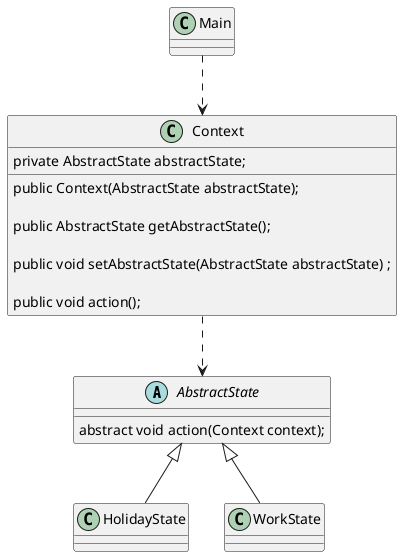 @startuml
abstract class AbstractState {
    abstract void action(Context context);
}
class HolidayState extends AbstractState{
}
class WorkState extends AbstractState{

}
class Context {
    private AbstractState abstractState;

    public Context(AbstractState abstractState);

    public AbstractState getAbstractState();

    public void setAbstractState(AbstractState abstractState) ;

    public void action();
}
Context ..>AbstractState
class Main
Main ..>Context
@enduml